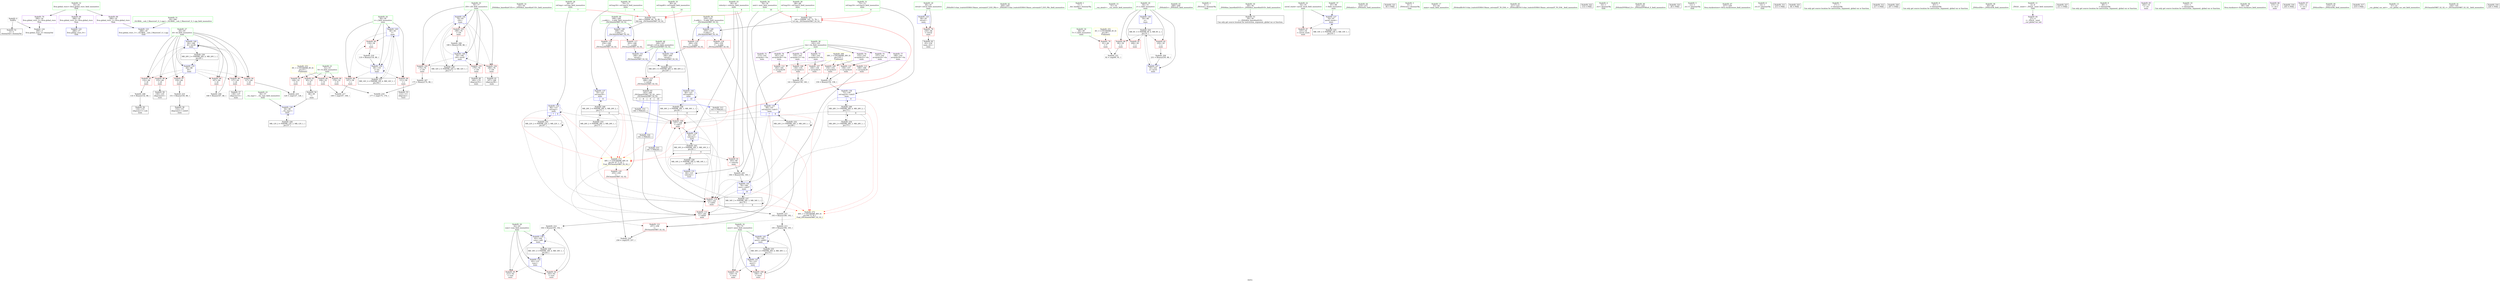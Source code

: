 digraph "SVFG" {
	label="SVFG";

	Node0x5584bb55db50 [shape=record,color=grey,label="{NodeID: 0\nNullPtr}"];
	Node0x5584bb55db50 -> Node0x5584bb57d820[style=solid];
	Node0x5584bb55db50 -> Node0x5584bb582410[style=solid];
	Node0x5584bb57c590 [shape=record,color=red,label="{NodeID: 97\n150\<--64\n\<--i6\nmain\n}"];
	Node0x5584bb57c590 -> Node0x5584bb588150[style=solid];
	Node0x5584bb57a920 [shape=record,color=green,label="{NodeID: 14\n25\<--26\n_ZNSt8ios_base4InitC1Ev\<--_ZNSt8ios_base4InitC1Ev_field_insensitive\n}"];
	Node0x5584bb57d0f0 [shape=record,color=red,label="{NodeID: 111\n162\<--161\n\<--call26\nmain\n}"];
	Node0x5584bb57d0f0 -> Node0x5584bb588750[style=solid];
	Node0x5584bb57b480 [shape=record,color=green,label="{NodeID: 28\n66\<--67\nref.tmp\<--ref.tmp_field_insensitive\nmain\n|{|<s1>7}}"];
	Node0x5584bb57b480 -> Node0x5584bb582c60[style=solid];
	Node0x5584bb57b480:s1 -> Node0x5584bb5ad440[style=solid,color=red];
	Node0x5584bb587e50 [shape=record,color=grey,label="{NodeID: 208\n133 = Binary(132, 88, )\n}"];
	Node0x5584bb587e50 -> Node0x5584bb57dbc0[style=solid];
	Node0x5584bb582510 [shape=record,color=blue,label="{NodeID: 125\n46\<--83\nretval\<--\nmain\n}"];
	Node0x5584bb582510 -> Node0x5584bb57ee30[style=dashed];
	Node0x5584bb57bfe0 [shape=record,color=green,label="{NodeID: 42\n204\<--205\n_ZStlsISt11char_traitsIcEERSt13basic_ostreamIcT_ES5_PKc\<--_ZStlsISt11char_traitsIcEERSt13basic_ostreamIcT_ES5_PKc_field_insensitive\n}"];
	Node0x5584bb5901e0 [shape=record,color=black,label="{NodeID: 222\nMR_40V_3 = PHI(MR_40V_4, MR_40V_2, )\npts\{247 \}\n}"];
	Node0x5584bb5901e0 -> Node0x5584bb57d430[style=dashed];
	Node0x5584bb583070 [shape=record,color=blue,label="{NodeID: 139\n62\<--164\nsum\<--add\nmain\n}"];
	Node0x5584bb583070 -> Node0x5584bb57f990[style=dashed];
	Node0x5584bb583070 -> Node0x5584bb57fa60[style=dashed];
	Node0x5584bb583070 -> Node0x5584bb583070[style=dashed];
	Node0x5584bb583070 -> Node0x5584bb5924e0[style=dashed];
	Node0x5584bb57dbc0 [shape=record,color=black,label="{NodeID: 56\n134\<--133\nidxprom11\<--sub\nmain\n}"];
	Node0x5584bb5ad440 [shape=record,color=black,label="{NodeID: 319\n244 = PHI(66, 60, 70, 80, )\n0th arg _ZSt3maxIxERKT_S2_S2_ }"];
	Node0x5584bb5ad440 -> Node0x5584bb5837c0[style=solid];
	Node0x5584bb5947e0 [shape=record,color=black,label="{NodeID: 236\nMR_32V_2 = PHI(MR_32V_4, MR_32V_1, )\npts\{77 \}\n}"];
	Node0x5584bb5947e0 -> Node0x5584bb5832e0[style=dashed];
	Node0x5584bb57e780 [shape=record,color=purple,label="{NodeID: 70\n290\<--16\nllvm.global_ctors_2\<--llvm.global_ctors\nGlob }"];
	Node0x5584bb57e780 -> Node0x5584bb582410[style=solid];
	Node0x5584bb57f310 [shape=record,color=red,label="{NodeID: 84\n108\<--52\n\<--N\nmain\n}"];
	Node0x5584bb57f310 -> Node0x5584bb588bd0[style=solid];
	Node0x5584bb579b60 [shape=record,color=green,label="{NodeID: 1\n7\<--1\n__dso_handle\<--dummyObj\nGlob }"];
	Node0x5584bb57c660 [shape=record,color=red,label="{NodeID: 98\n155\<--64\n\<--i6\nmain\n}"];
	Node0x5584bb57c660 -> Node0x5584bb57de30[style=solid];
	Node0x5584bb57a9f0 [shape=record,color=green,label="{NodeID: 15\n31\<--32\n__cxa_atexit\<--__cxa_atexit_field_insensitive\n}"];
	Node0x5584bb57d1c0 [shape=record,color=red,label="{NodeID: 112\n182\<--181\n\<--arrayidx36\nmain\n}"];
	Node0x5584bb57d1c0 -> Node0x5584bb5879d0[style=solid];
	Node0x5584bb57b550 [shape=record,color=green,label="{NodeID: 29\n68\<--69\nref.tmp10\<--ref.tmp10_field_insensitive\nmain\n|{|<s1>7}}"];
	Node0x5584bb57b550 -> Node0x5584bb582d30[style=solid];
	Node0x5584bb57b550:s1 -> Node0x5584bb5ad880[style=solid,color=red];
	Node0x5584bb587fd0 [shape=record,color=grey,label="{NodeID: 209\n168 = Binary(167, 88, )\n}"];
	Node0x5584bb587fd0 -> Node0x5584bb583140[style=solid];
	Node0x5584bb5825e0 [shape=record,color=blue,label="{NodeID: 126\n50\<--88\nz\<--\nmain\n}"];
	Node0x5584bb5825e0 -> Node0x5584bb590be0[style=dashed];
	Node0x5584bb57c0b0 [shape=record,color=green,label="{NodeID: 43\n208\<--209\n_ZNSolsEi\<--_ZNSolsEi_field_insensitive\n}"];
	Node0x5584bb583140 [shape=record,color=blue,label="{NodeID: 140\n64\<--168\ni6\<--inc28\nmain\n}"];
	Node0x5584bb583140 -> Node0x5584bb57fb30[style=dashed];
	Node0x5584bb583140 -> Node0x5584bb57fc00[style=dashed];
	Node0x5584bb583140 -> Node0x5584bb57c4c0[style=dashed];
	Node0x5584bb583140 -> Node0x5584bb57c590[style=dashed];
	Node0x5584bb583140 -> Node0x5584bb57c660[style=dashed];
	Node0x5584bb583140 -> Node0x5584bb57c730[style=dashed];
	Node0x5584bb583140 -> Node0x5584bb583140[style=dashed];
	Node0x5584bb583140 -> Node0x5584bb5929e0[style=dashed];
	Node0x5584bb57dc90 [shape=record,color=black,label="{NodeID: 57\n138\<--137\nidxprom13\<--\nmain\n}"];
	Node0x5584bb5ad880 [shape=record,color=black,label="{NodeID: 320\n245 = PHI(68, 143, 72, 78, )\n1st arg _ZSt3maxIxERKT_S2_S2_ }"];
	Node0x5584bb5ad880 -> Node0x5584bb583890[style=solid];
	Node0x5584bb594ce0 [shape=record,color=black,label="{NodeID: 237\nMR_34V_2 = PHI(MR_34V_3, MR_34V_1, )\npts\{79 \}\n|{|<s4>8}}"];
	Node0x5584bb594ce0 -> Node0x5584bb57ce80[style=dashed];
	Node0x5584bb594ce0 -> Node0x5584bb57d0f0[style=dashed];
	Node0x5584bb594ce0 -> Node0x5584bb5833b0[style=dashed];
	Node0x5584bb594ce0 -> Node0x5584bb594ce0[style=dashed];
	Node0x5584bb594ce0:s4 -> Node0x5584bb59afc0[style=dashed,color=red];
	Node0x5584bb57e880 [shape=record,color=purple,label="{NodeID: 71\n113\<--102\narrayidx\<--vla\nmain\n}"];
	Node0x5584bb599d00 [shape=record,color=yellow,style=double,label="{NodeID: 251\n4V_1 = ENCHI(MR_4V_0)\npts\{49 \}\nFun[main]}"];
	Node0x5584bb599d00 -> Node0x5584bb57ef00[style=dashed];
	Node0x5584bb57f3e0 [shape=record,color=red,label="{NodeID: 85\n128\<--52\n\<--N\nmain\n}"];
	Node0x5584bb57f3e0 -> Node0x5584bb588ed0[style=solid];
	Node0x5584bb55f250 [shape=record,color=green,label="{NodeID: 2\n8\<--1\n_ZSt3cin\<--dummyObj\nGlob }"];
	Node0x5584bb57c730 [shape=record,color=red,label="{NodeID: 99\n167\<--64\n\<--i6\nmain\n}"];
	Node0x5584bb57c730 -> Node0x5584bb587fd0[style=solid];
	Node0x5584bb57aac0 [shape=record,color=green,label="{NodeID: 16\n30\<--36\n_ZNSt8ios_base4InitD1Ev\<--_ZNSt8ios_base4InitD1Ev_field_insensitive\n}"];
	Node0x5584bb57aac0 -> Node0x5584bb57d920[style=solid];
	Node0x5584bb57d290 [shape=record,color=red,label="{NodeID: 113\n189\<--188\n\<--arrayidx39\nmain\n}"];
	Node0x5584bb57d290 -> Node0x5584bb5888d0[style=solid];
	Node0x5584bb57b620 [shape=record,color=green,label="{NodeID: 30\n70\<--71\nref.tmp18\<--ref.tmp18_field_insensitive\nmain\n|{|<s1>9}}"];
	Node0x5584bb57b620 -> Node0x5584bb582ed0[style=solid];
	Node0x5584bb57b620:s1 -> Node0x5584bb5ad440[style=solid,color=red];
	Node0x5584bb588150 [shape=record,color=grey,label="{NodeID: 210\n151 = Binary(150, 88, )\n}"];
	Node0x5584bb588150 -> Node0x5584bb57dd60[style=solid];
	Node0x5584bb5826b0 [shape=record,color=blue,label="{NodeID: 127\n54\<--97\nsaved_stack\<--\nmain\n}"];
	Node0x5584bb5826b0 -> Node0x5584bb57f580[style=dashed];
	Node0x5584bb5826b0 -> Node0x5584bb5910e0[style=dashed];
	Node0x5584bb57c180 [shape=record,color=green,label="{NodeID: 44\n214\<--215\n_ZNSolsEx\<--_ZNSolsEx_field_insensitive\n}"];
	Node0x5584bb590be0 [shape=record,color=black,label="{NodeID: 224\nMR_6V_3 = PHI(MR_6V_4, MR_6V_2, )\npts\{51 \}\n}"];
	Node0x5584bb590be0 -> Node0x5584bb57efd0[style=dashed];
	Node0x5584bb590be0 -> Node0x5584bb57f0a0[style=dashed];
	Node0x5584bb590be0 -> Node0x5584bb57f170[style=dashed];
	Node0x5584bb590be0 -> Node0x5584bb5836f0[style=dashed];
	Node0x5584bb583210 [shape=record,color=blue,label="{NodeID: 141\n74\<--123\nans2\<--\nmain\n}"];
	Node0x5584bb583210 -> Node0x5584bb57c800[style=dashed];
	Node0x5584bb583210 -> Node0x5584bb57c8d0[style=dashed];
	Node0x5584bb583210 -> Node0x5584bb583550[style=dashed];
	Node0x5584bb583210 -> Node0x5584bb5942e0[style=dashed];
	Node0x5584bb57dd60 [shape=record,color=black,label="{NodeID: 58\n152\<--151\nidxprom21\<--sub20\nmain\n}"];
	Node0x5584bb5adf70 [shape=record,color=black,label="{NodeID: 321\n84 = PHI()\n}"];
	Node0x5584bb5951e0 [shape=record,color=black,label="{NodeID: 238\nMR_36V_2 = PHI(MR_36V_3, MR_36V_1, )\npts\{81 \}\n|{|<s4>8}}"];
	Node0x5584bb5951e0 -> Node0x5584bb57ce80[style=dashed];
	Node0x5584bb5951e0 -> Node0x5584bb57d0f0[style=dashed];
	Node0x5584bb5951e0 -> Node0x5584bb583480[style=dashed];
	Node0x5584bb5951e0 -> Node0x5584bb5951e0[style=dashed];
	Node0x5584bb5951e0:s4 -> Node0x5584bb59b0a0[style=dashed,color=red];
	Node0x5584bb57e950 [shape=record,color=purple,label="{NodeID: 72\n135\<--102\narrayidx12\<--vla\nmain\n}"];
	Node0x5584bb57e950 -> Node0x5584bb57cce0[style=solid];
	Node0x5584bb57f4b0 [shape=record,color=red,label="{NodeID: 86\n176\<--52\n\<--N\nmain\n}"];
	Node0x5584bb57f4b0 -> Node0x5584bb588d50[style=solid];
	Node0x5584bb55dfa0 [shape=record,color=green,label="{NodeID: 3\n9\<--1\n_ZSt4cout\<--dummyObj\nGlob }"];
	Node0x5584bb57c800 [shape=record,color=red,label="{NodeID: 100\n194\<--74\n\<--ans2\nmain\n}"];
	Node0x5584bb57c800 -> Node0x5584bb5885d0[style=solid];
	Node0x5584bb57ab90 [shape=record,color=green,label="{NodeID: 17\n43\<--44\nmain\<--main_field_insensitive\n}"];
	Node0x5584bb57d360 [shape=record,color=red,label="{NodeID: 114\n192\<--191\n\<--call41\nmain\n}"];
	Node0x5584bb57d360 -> Node0x5584bb5888d0[style=solid];
	Node0x5584bb57b6f0 [shape=record,color=green,label="{NodeID: 31\n72\<--73\nref.tmp19\<--ref.tmp19_field_insensitive\nmain\n|{|<s1>9}}"];
	Node0x5584bb57b6f0 -> Node0x5584bb582fa0[style=solid];
	Node0x5584bb57b6f0:s1 -> Node0x5584bb5ad880[style=solid,color=red];
	Node0x5584bb5882d0 [shape=record,color=grey,label="{NodeID: 211\n159 = Binary(154, 158, )\n}"];
	Node0x5584bb5882d0 -> Node0x5584bb582fa0[style=solid];
	Node0x5584bb582780 [shape=record,color=blue,label="{NodeID: 128\n56\<--96\n__vla_expr\<--\nmain\n}"];
	Node0x5584bb582780 -> Node0x5584bb5915e0[style=dashed];
	Node0x5584bb57c250 [shape=record,color=green,label="{NodeID: 45\n221\<--222\n_ZSt4endlIcSt11char_traitsIcEERSt13basic_ostreamIT_T0_ES6_\<--_ZSt4endlIcSt11char_traitsIcEERSt13basic_ostreamIT_T0_ES6__field_insensitive\n}"];
	Node0x5584bb5910e0 [shape=record,color=black,label="{NodeID: 225\nMR_10V_2 = PHI(MR_10V_3, MR_10V_1, )\npts\{55 \}\n}"];
	Node0x5584bb5910e0 -> Node0x5584bb5826b0[style=dashed];
	Node0x5584bb5832e0 [shape=record,color=blue,label="{NodeID: 142\n76\<--83\ni30\<--\nmain\n}"];
	Node0x5584bb5832e0 -> Node0x5584bb57c9a0[style=dashed];
	Node0x5584bb5832e0 -> Node0x5584bb57ca70[style=dashed];
	Node0x5584bb5832e0 -> Node0x5584bb57cb40[style=dashed];
	Node0x5584bb5832e0 -> Node0x5584bb57cc10[style=dashed];
	Node0x5584bb5832e0 -> Node0x5584bb583620[style=dashed];
	Node0x5584bb5832e0 -> Node0x5584bb5947e0[style=dashed];
	Node0x5584bb57de30 [shape=record,color=black,label="{NodeID: 59\n156\<--155\nidxprom23\<--\nmain\n}"];
	Node0x5584bb5ae070 [shape=record,color=black,label="{NodeID: 322\n114 = PHI()\n}"];
	Node0x5584bb57ea20 [shape=record,color=purple,label="{NodeID: 73\n139\<--102\narrayidx14\<--vla\nmain\n}"];
	Node0x5584bb57ea20 -> Node0x5584bb57cdb0[style=solid];
	Node0x5584bb599ec0 [shape=record,color=yellow,style=double,label="{NodeID: 253\n8V_1 = ENCHI(MR_8V_0)\npts\{53 \}\nFun[main]}"];
	Node0x5584bb599ec0 -> Node0x5584bb57f240[style=dashed];
	Node0x5584bb599ec0 -> Node0x5584bb57f310[style=dashed];
	Node0x5584bb599ec0 -> Node0x5584bb57f3e0[style=dashed];
	Node0x5584bb599ec0 -> Node0x5584bb57f4b0[style=dashed];
	Node0x5584bb57f580 [shape=record,color=red,label="{NodeID: 87\n225\<--54\n\<--saved_stack\nmain\n}"];
	Node0x5584bb55e030 [shape=record,color=green,label="{NodeID: 4\n10\<--1\n.str\<--dummyObj\nGlob }"];
	Node0x5584bb57c8d0 [shape=record,color=red,label="{NodeID: 101\n218\<--74\n\<--ans2\nmain\n}"];
	Node0x5584bb57ac60 [shape=record,color=green,label="{NodeID: 18\n46\<--47\nretval\<--retval_field_insensitive\nmain\n}"];
	Node0x5584bb57ac60 -> Node0x5584bb57ee30[style=solid];
	Node0x5584bb57ac60 -> Node0x5584bb582510[style=solid];
	Node0x5584bb57d430 [shape=record,color=red,label="{NodeID: 115\n266\<--246\n\<--retval\n_ZSt3maxIxERKT_S2_S2_\n}"];
	Node0x5584bb57d430 -> Node0x5584bb57e170[style=solid];
	Node0x5584bb57b7c0 [shape=record,color=green,label="{NodeID: 32\n74\<--75\nans2\<--ans2_field_insensitive\nmain\n}"];
	Node0x5584bb57b7c0 -> Node0x5584bb57c800[style=solid];
	Node0x5584bb57b7c0 -> Node0x5584bb57c8d0[style=solid];
	Node0x5584bb57b7c0 -> Node0x5584bb583210[style=solid];
	Node0x5584bb57b7c0 -> Node0x5584bb583550[style=solid];
	Node0x5584bb588450 [shape=record,color=grey,label="{NodeID: 212\n141 = Binary(136, 140, )\n}"];
	Node0x5584bb588450 -> Node0x5584bb582d30[style=solid];
	Node0x5584bb582850 [shape=record,color=blue,label="{NodeID: 129\n58\<--83\ni\<--\nmain\n}"];
	Node0x5584bb582850 -> Node0x5584bb57f650[style=dashed];
	Node0x5584bb582850 -> Node0x5584bb57f720[style=dashed];
	Node0x5584bb582850 -> Node0x5584bb57f7f0[style=dashed];
	Node0x5584bb582850 -> Node0x5584bb582920[style=dashed];
	Node0x5584bb582850 -> Node0x5584bb591ae0[style=dashed];
	Node0x5584bb57c320 [shape=record,color=green,label="{NodeID: 46\n223\<--224\n_ZNSolsEPFRSoS_E\<--_ZNSolsEPFRSoS_E_field_insensitive\n}"];
	Node0x5584bb5915e0 [shape=record,color=black,label="{NodeID: 226\nMR_12V_2 = PHI(MR_12V_3, MR_12V_1, )\npts\{57 \}\n}"];
	Node0x5584bb5915e0 -> Node0x5584bb582780[style=dashed];
	Node0x5584bb5833b0 [shape=record,color=blue,label="{NodeID: 143\n78\<--184\nnext\<--sub37\nmain\n|{|<s3>10}}"];
	Node0x5584bb5833b0 -> Node0x5584bb57d360[style=dashed];
	Node0x5584bb5833b0 -> Node0x5584bb5833b0[style=dashed];
	Node0x5584bb5833b0 -> Node0x5584bb594ce0[style=dashed];
	Node0x5584bb5833b0:s3 -> Node0x5584bb59afc0[style=dashed,color=red];
	Node0x5584bb57df00 [shape=record,color=black,label="{NodeID: 60\n180\<--179\nidxprom35\<--\nmain\n}"];
	Node0x5584bb5ae170 [shape=record,color=black,label="{NodeID: 323\n28 = PHI()\n}"];
	Node0x5584bb57eaf0 [shape=record,color=purple,label="{NodeID: 74\n153\<--102\narrayidx22\<--vla\nmain\n}"];
	Node0x5584bb57eaf0 -> Node0x5584bb57cf50[style=solid];
	Node0x5584bb57f650 [shape=record,color=red,label="{NodeID: 88\n107\<--58\n\<--i\nmain\n}"];
	Node0x5584bb57f650 -> Node0x5584bb588bd0[style=solid];
	Node0x5584bb57a3d0 [shape=record,color=green,label="{NodeID: 5\n12\<--1\n.str.1\<--dummyObj\nGlob }"];
	Node0x5584bb59ac10 [shape=record,color=yellow,style=double,label="{NodeID: 268\n38V_1 = ENCHI(MR_38V_0)\npts\{103 \}\nFun[main]}"];
	Node0x5584bb59ac10 -> Node0x5584bb57cce0[style=dashed];
	Node0x5584bb59ac10 -> Node0x5584bb57cdb0[style=dashed];
	Node0x5584bb59ac10 -> Node0x5584bb57cf50[style=dashed];
	Node0x5584bb59ac10 -> Node0x5584bb57d020[style=dashed];
	Node0x5584bb59ac10 -> Node0x5584bb57d1c0[style=dashed];
	Node0x5584bb59ac10 -> Node0x5584bb57d290[style=dashed];
	Node0x5584bb57c9a0 [shape=record,color=red,label="{NodeID: 102\n174\<--76\n\<--i30\nmain\n}"];
	Node0x5584bb57c9a0 -> Node0x5584bb587cd0[style=solid];
	Node0x5584bb57ad30 [shape=record,color=green,label="{NodeID: 19\n48\<--49\nT\<--T_field_insensitive\nmain\n}"];
	Node0x5584bb57ad30 -> Node0x5584bb57ef00[style=solid];
	Node0x5584bb581d30 [shape=record,color=red,label="{NodeID: 116\n254\<--248\n\<--__a.addr\n_ZSt3maxIxERKT_S2_S2_\n}"];
	Node0x5584bb581d30 -> Node0x5584bb582070[style=solid];
	Node0x5584bb57b890 [shape=record,color=green,label="{NodeID: 33\n76\<--77\ni30\<--i30_field_insensitive\nmain\n}"];
	Node0x5584bb57b890 -> Node0x5584bb57c9a0[style=solid];
	Node0x5584bb57b890 -> Node0x5584bb57ca70[style=solid];
	Node0x5584bb57b890 -> Node0x5584bb57cb40[style=solid];
	Node0x5584bb57b890 -> Node0x5584bb57cc10[style=solid];
	Node0x5584bb57b890 -> Node0x5584bb5832e0[style=solid];
	Node0x5584bb57b890 -> Node0x5584bb583620[style=solid];
	Node0x5584bb5885d0 [shape=record,color=grey,label="{NodeID: 213\n195 = Binary(194, 193, )\n}"];
	Node0x5584bb5885d0 -> Node0x5584bb583550[style=solid];
	Node0x5584bb582920 [shape=record,color=blue,label="{NodeID: 130\n58\<--119\ni\<--inc\nmain\n}"];
	Node0x5584bb582920 -> Node0x5584bb57f650[style=dashed];
	Node0x5584bb582920 -> Node0x5584bb57f720[style=dashed];
	Node0x5584bb582920 -> Node0x5584bb57f7f0[style=dashed];
	Node0x5584bb582920 -> Node0x5584bb582920[style=dashed];
	Node0x5584bb582920 -> Node0x5584bb591ae0[style=dashed];
	Node0x5584bb57c3f0 [shape=record,color=green,label="{NodeID: 47\n227\<--228\nllvm.stackrestore\<--llvm.stackrestore_field_insensitive\n}"];
	Node0x5584bb591ae0 [shape=record,color=black,label="{NodeID: 227\nMR_14V_2 = PHI(MR_14V_4, MR_14V_1, )\npts\{59 \}\n}"];
	Node0x5584bb591ae0 -> Node0x5584bb582850[style=dashed];
	Node0x5584bb583480 [shape=record,color=blue,label="{NodeID: 144\n80\<--123\nref.tmp40\<--\nmain\n|{|<s3>10}}"];
	Node0x5584bb583480 -> Node0x5584bb57d360[style=dashed];
	Node0x5584bb583480 -> Node0x5584bb583480[style=dashed];
	Node0x5584bb583480 -> Node0x5584bb5951e0[style=dashed];
	Node0x5584bb583480:s3 -> Node0x5584bb59b0a0[style=dashed,color=red];
	Node0x5584bb57dfd0 [shape=record,color=black,label="{NodeID: 61\n187\<--186\nidxprom38\<--\nmain\n}"];
	Node0x5584bb5ae270 [shape=record,color=black,label="{NodeID: 324\n161 = PHI(243, )\n}"];
	Node0x5584bb5ae270 -> Node0x5584bb57d0f0[style=solid];
	Node0x5584bb57ebc0 [shape=record,color=purple,label="{NodeID: 75\n157\<--102\narrayidx24\<--vla\nmain\n}"];
	Node0x5584bb57ebc0 -> Node0x5584bb57d020[style=solid];
	Node0x5584bb57f720 [shape=record,color=red,label="{NodeID: 89\n111\<--58\n\<--i\nmain\n}"];
	Node0x5584bb57f720 -> Node0x5584bb57daf0[style=solid];
	Node0x5584bb57a460 [shape=record,color=green,label="{NodeID: 6\n14\<--1\n.str.2\<--dummyObj\nGlob }"];
	Node0x5584bb57ca70 [shape=record,color=red,label="{NodeID: 103\n179\<--76\n\<--i30\nmain\n}"];
	Node0x5584bb57ca70 -> Node0x5584bb57df00[style=solid];
	Node0x5584bb57ae00 [shape=record,color=green,label="{NodeID: 20\n50\<--51\nz\<--z_field_insensitive\nmain\n}"];
	Node0x5584bb57ae00 -> Node0x5584bb57efd0[style=solid];
	Node0x5584bb57ae00 -> Node0x5584bb57f0a0[style=solid];
	Node0x5584bb57ae00 -> Node0x5584bb57f170[style=solid];
	Node0x5584bb57ae00 -> Node0x5584bb5825e0[style=solid];
	Node0x5584bb57ae00 -> Node0x5584bb5836f0[style=solid];
	Node0x5584bb581e00 [shape=record,color=red,label="{NodeID: 117\n263\<--248\n\<--__a.addr\n_ZSt3maxIxERKT_S2_S2_\n}"];
	Node0x5584bb581e00 -> Node0x5584bb583a30[style=solid];
	Node0x5584bb57b960 [shape=record,color=green,label="{NodeID: 34\n78\<--79\nnext\<--next_field_insensitive\nmain\n|{|<s1>10}}"];
	Node0x5584bb57b960 -> Node0x5584bb5833b0[style=solid];
	Node0x5584bb57b960:s1 -> Node0x5584bb5ad880[style=solid,color=red];
	Node0x5584bb588750 [shape=record,color=grey,label="{NodeID: 214\n164 = Binary(163, 162, )\n}"];
	Node0x5584bb588750 -> Node0x5584bb583070[style=solid];
	Node0x5584bb5829f0 [shape=record,color=blue,label="{NodeID: 131\n60\<--123\nvelocity\<--\nmain\n}"];
	Node0x5584bb5829f0 -> Node0x5584bb5972f0[style=dashed];
	Node0x5584bb57d4e0 [shape=record,color=green,label="{NodeID: 48\n246\<--247\nretval\<--retval_field_insensitive\n_ZSt3maxIxERKT_S2_S2_\n}"];
	Node0x5584bb57d4e0 -> Node0x5584bb57d430[style=solid];
	Node0x5584bb57d4e0 -> Node0x5584bb583960[style=solid];
	Node0x5584bb57d4e0 -> Node0x5584bb583a30[style=solid];
	Node0x5584bb2e4440 [shape=record,color=black,label="{NodeID: 311\n213 = PHI()\n}"];
	Node0x5584bb591fe0 [shape=record,color=black,label="{NodeID: 228\nMR_16V_2 = PHI(MR_16V_4, MR_16V_1, )\npts\{61 \}\n}"];
	Node0x5584bb591fe0 -> Node0x5584bb5829f0[style=dashed];
	Node0x5584bb583550 [shape=record,color=blue,label="{NodeID: 145\n74\<--195\nans2\<--add43\nmain\n}"];
	Node0x5584bb583550 -> Node0x5584bb57c800[style=dashed];
	Node0x5584bb583550 -> Node0x5584bb57c8d0[style=dashed];
	Node0x5584bb583550 -> Node0x5584bb583550[style=dashed];
	Node0x5584bb583550 -> Node0x5584bb5942e0[style=dashed];
	Node0x5584bb57e0a0 [shape=record,color=black,label="{NodeID: 62\n45\<--234\nmain_ret\<--\nmain\n}"];
	Node0x5584bb5ae4a0 [shape=record,color=black,label="{NodeID: 325\n94 = PHI()\n}"];
	Node0x5584bb57ec90 [shape=record,color=purple,label="{NodeID: 76\n181\<--102\narrayidx36\<--vla\nmain\n}"];
	Node0x5584bb57ec90 -> Node0x5584bb57d1c0[style=solid];
	Node0x5584bb57f7f0 [shape=record,color=red,label="{NodeID: 90\n118\<--58\n\<--i\nmain\n}"];
	Node0x5584bb57f7f0 -> Node0x5584bb588a50[style=solid];
	Node0x5584bb57a4f0 [shape=record,color=green,label="{NodeID: 7\n17\<--1\n\<--dummyObj\nCan only get source location for instruction, argument, global var or function.}"];
	Node0x5584bb57cb40 [shape=record,color=red,label="{NodeID: 104\n186\<--76\n\<--i30\nmain\n}"];
	Node0x5584bb57cb40 -> Node0x5584bb57dfd0[style=solid];
	Node0x5584bb57aed0 [shape=record,color=green,label="{NodeID: 21\n52\<--53\nN\<--N_field_insensitive\nmain\n}"];
	Node0x5584bb57aed0 -> Node0x5584bb57f240[style=solid];
	Node0x5584bb57aed0 -> Node0x5584bb57f310[style=solid];
	Node0x5584bb57aed0 -> Node0x5584bb57f3e0[style=solid];
	Node0x5584bb57aed0 -> Node0x5584bb57f4b0[style=solid];
	Node0x5584bb581ed0 [shape=record,color=red,label="{NodeID: 118\n256\<--250\n\<--__b.addr\n_ZSt3maxIxERKT_S2_S2_\n}"];
	Node0x5584bb581ed0 -> Node0x5584bb582140[style=solid];
	Node0x5584bb57ba30 [shape=record,color=green,label="{NodeID: 35\n80\<--81\nref.tmp40\<--ref.tmp40_field_insensitive\nmain\n|{|<s1>10}}"];
	Node0x5584bb57ba30 -> Node0x5584bb583480[style=solid];
	Node0x5584bb57ba30:s1 -> Node0x5584bb5ad440[style=solid,color=red];
	Node0x5584bb5888d0 [shape=record,color=grey,label="{NodeID: 215\n193 = Binary(189, 192, )\n}"];
	Node0x5584bb5888d0 -> Node0x5584bb5885d0[style=solid];
	Node0x5584bb582ac0 [shape=record,color=blue,label="{NodeID: 132\n62\<--123\nsum\<--\nmain\n}"];
	Node0x5584bb582ac0 -> Node0x5584bb57f990[style=dashed];
	Node0x5584bb582ac0 -> Node0x5584bb57fa60[style=dashed];
	Node0x5584bb582ac0 -> Node0x5584bb583070[style=dashed];
	Node0x5584bb582ac0 -> Node0x5584bb5924e0[style=dashed];
	Node0x5584bb57d5b0 [shape=record,color=green,label="{NodeID: 49\n248\<--249\n__a.addr\<--__a.addr_field_insensitive\n_ZSt3maxIxERKT_S2_S2_\n}"];
	Node0x5584bb57d5b0 -> Node0x5584bb581d30[style=solid];
	Node0x5584bb57d5b0 -> Node0x5584bb581e00[style=solid];
	Node0x5584bb57d5b0 -> Node0x5584bb5837c0[style=solid];
	Node0x5584bb5acd00 [shape=record,color=black,label="{NodeID: 312\n217 = PHI()\n}"];
	Node0x5584bb5924e0 [shape=record,color=black,label="{NodeID: 229\nMR_18V_2 = PHI(MR_18V_4, MR_18V_1, )\npts\{63 \}\n}"];
	Node0x5584bb5924e0 -> Node0x5584bb582ac0[style=dashed];
	Node0x5584bb583620 [shape=record,color=blue,label="{NodeID: 146\n76\<--199\ni30\<--inc45\nmain\n}"];
	Node0x5584bb583620 -> Node0x5584bb57c9a0[style=dashed];
	Node0x5584bb583620 -> Node0x5584bb57ca70[style=dashed];
	Node0x5584bb583620 -> Node0x5584bb57cb40[style=dashed];
	Node0x5584bb583620 -> Node0x5584bb57cc10[style=dashed];
	Node0x5584bb583620 -> Node0x5584bb583620[style=dashed];
	Node0x5584bb583620 -> Node0x5584bb5947e0[style=dashed];
	Node0x5584bb57e170 [shape=record,color=black,label="{NodeID: 63\n243\<--266\n_ZSt3maxIxERKT_S2_S2__ret\<--\n_ZSt3maxIxERKT_S2_S2_\n|{<s0>7|<s1>8|<s2>9|<s3>10}}"];
	Node0x5584bb57e170:s0 -> Node0x5584bb5ace00[style=solid,color=blue];
	Node0x5584bb57e170:s1 -> Node0x5584bb5acf90[style=solid,color=blue];
	Node0x5584bb57e170:s2 -> Node0x5584bb5ae270[style=solid,color=blue];
	Node0x5584bb57e170:s3 -> Node0x5584bb5ad090[style=solid,color=blue];
	Node0x5584bb5ae570 [shape=record,color=black,label="{NodeID: 326\n207 = PHI()\n}"];
	Node0x5584bb5972f0 [shape=record,color=black,label="{NodeID: 243\nMR_16V_4 = PHI(MR_16V_5, MR_16V_3, )\npts\{61 \}\n|{|<s5>8}}"];
	Node0x5584bb5972f0 -> Node0x5584bb57f8c0[style=dashed];
	Node0x5584bb5972f0 -> Node0x5584bb57ce80[style=dashed];
	Node0x5584bb5972f0 -> Node0x5584bb57d360[style=dashed];
	Node0x5584bb5972f0 -> Node0x5584bb582e00[style=dashed];
	Node0x5584bb5972f0 -> Node0x5584bb591fe0[style=dashed];
	Node0x5584bb5972f0:s5 -> Node0x5584bb59b0a0[style=dashed,color=red];
	Node0x5584bb57ed60 [shape=record,color=purple,label="{NodeID: 77\n188\<--102\narrayidx39\<--vla\nmain\n}"];
	Node0x5584bb57ed60 -> Node0x5584bb57d290[style=solid];
	Node0x5584bb57f8c0 [shape=record,color=red,label="{NodeID: 91\n183\<--60\n\<--velocity\nmain\n}"];
	Node0x5584bb57f8c0 -> Node0x5584bb5879d0[style=solid];
	Node0x5584bb57a580 [shape=record,color=green,label="{NodeID: 8\n83\<--1\n\<--dummyObj\nCan only get source location for instruction, argument, global var or function.}"];
	Node0x5584bb57cc10 [shape=record,color=red,label="{NodeID: 105\n198\<--76\n\<--i30\nmain\n}"];
	Node0x5584bb57cc10 -> Node0x5584bb587b50[style=solid];
	Node0x5584bb57afa0 [shape=record,color=green,label="{NodeID: 22\n54\<--55\nsaved_stack\<--saved_stack_field_insensitive\nmain\n}"];
	Node0x5584bb57afa0 -> Node0x5584bb57f580[style=solid];
	Node0x5584bb57afa0 -> Node0x5584bb5826b0[style=solid];
	Node0x5584bb581fa0 [shape=record,color=red,label="{NodeID: 119\n260\<--250\n\<--__b.addr\n_ZSt3maxIxERKT_S2_S2_\n}"];
	Node0x5584bb581fa0 -> Node0x5584bb583960[style=solid];
	Node0x5584bb57bb00 [shape=record,color=green,label="{NodeID: 36\n85\<--86\n_ZNSirsERi\<--_ZNSirsERi_field_insensitive\n}"];
	Node0x5584bb588a50 [shape=record,color=grey,label="{NodeID: 216\n119 = Binary(118, 88, )\n}"];
	Node0x5584bb588a50 -> Node0x5584bb582920[style=solid];
	Node0x5584bb582b90 [shape=record,color=blue,label="{NodeID: 133\n64\<--88\ni6\<--\nmain\n}"];
	Node0x5584bb582b90 -> Node0x5584bb57fb30[style=dashed];
	Node0x5584bb582b90 -> Node0x5584bb57fc00[style=dashed];
	Node0x5584bb582b90 -> Node0x5584bb57c4c0[style=dashed];
	Node0x5584bb582b90 -> Node0x5584bb57c590[style=dashed];
	Node0x5584bb582b90 -> Node0x5584bb57c660[style=dashed];
	Node0x5584bb582b90 -> Node0x5584bb57c730[style=dashed];
	Node0x5584bb582b90 -> Node0x5584bb583140[style=dashed];
	Node0x5584bb582b90 -> Node0x5584bb5929e0[style=dashed];
	Node0x5584bb57d680 [shape=record,color=green,label="{NodeID: 50\n250\<--251\n__b.addr\<--__b.addr_field_insensitive\n_ZSt3maxIxERKT_S2_S2_\n}"];
	Node0x5584bb57d680 -> Node0x5584bb581ed0[style=solid];
	Node0x5584bb57d680 -> Node0x5584bb581fa0[style=solid];
	Node0x5584bb57d680 -> Node0x5584bb583890[style=solid];
	Node0x5584bb5ace00 [shape=record,color=black,label="{NodeID: 313\n143 = PHI(243, )\n|{<s0>8}}"];
	Node0x5584bb5ace00:s0 -> Node0x5584bb5ad880[style=solid,color=red];
	Node0x5584bb5929e0 [shape=record,color=black,label="{NodeID: 230\nMR_20V_2 = PHI(MR_20V_4, MR_20V_1, )\npts\{65 \}\n}"];
	Node0x5584bb5929e0 -> Node0x5584bb582b90[style=dashed];
	Node0x5584bb5836f0 [shape=record,color=blue,label="{NodeID: 147\n50\<--231\nz\<--inc55\nmain\n}"];
	Node0x5584bb5836f0 -> Node0x5584bb590be0[style=dashed];
	Node0x5584bb57e240 [shape=record,color=purple,label="{NodeID: 64\n27\<--4\n\<--_ZStL8__ioinit\n__cxx_global_var_init\n}"];
	Node0x5584bb5ae640 [shape=record,color=black,label="{NodeID: 327\n211 = PHI()\n}"];
	Node0x5584bb57ee30 [shape=record,color=red,label="{NodeID: 78\n234\<--46\n\<--retval\nmain\n}"];
	Node0x5584bb57ee30 -> Node0x5584bb57e0a0[style=solid];
	Node0x5584bb57f990 [shape=record,color=red,label="{NodeID: 92\n163\<--62\n\<--sum\nmain\n}"];
	Node0x5584bb57f990 -> Node0x5584bb588750[style=solid];
	Node0x5584bb57a610 [shape=record,color=green,label="{NodeID: 9\n88\<--1\n\<--dummyObj\nCan only get source location for instruction, argument, global var or function.}"];
	Node0x5584bb59afc0 [shape=record,color=yellow,style=double,label="{NodeID: 272\n46V_1 = ENCHI(MR_46V_0)\npts\{69 73 79 \}\nFun[_ZSt3maxIxERKT_S2_S2_]}"];
	Node0x5584bb59afc0 -> Node0x5584bb582140[style=dashed];
	Node0x5584bb57cce0 [shape=record,color=red,label="{NodeID: 106\n136\<--135\n\<--arrayidx12\nmain\n}"];
	Node0x5584bb57cce0 -> Node0x5584bb588450[style=solid];
	Node0x5584bb57b070 [shape=record,color=green,label="{NodeID: 23\n56\<--57\n__vla_expr\<--__vla_expr_field_insensitive\nmain\n}"];
	Node0x5584bb57b070 -> Node0x5584bb582780[style=solid];
	Node0x5584bb582070 [shape=record,color=red,label="{NodeID: 120\n255\<--254\n\<--\n_ZSt3maxIxERKT_S2_S2_\n}"];
	Node0x5584bb582070 -> Node0x5584bb589050[style=solid];
	Node0x5584bb57bbd0 [shape=record,color=green,label="{NodeID: 37\n97\<--98\n\<--field_insensitive\nmain\n}"];
	Node0x5584bb57bbd0 -> Node0x5584bb5826b0[style=solid];
	Node0x5584bb588bd0 [shape=record,color=grey,label="{NodeID: 217\n109 = cmp(107, 108, )\n}"];
	Node0x5584bb582c60 [shape=record,color=blue,label="{NodeID: 134\n66\<--123\nref.tmp\<--\nmain\n|{|<s5>7|<s6>8}}"];
	Node0x5584bb582c60 -> Node0x5584bb57ce80[style=dashed];
	Node0x5584bb582c60 -> Node0x5584bb57d0f0[style=dashed];
	Node0x5584bb582c60 -> Node0x5584bb57d360[style=dashed];
	Node0x5584bb582c60 -> Node0x5584bb582c60[style=dashed];
	Node0x5584bb582c60 -> Node0x5584bb592ee0[style=dashed];
	Node0x5584bb582c60:s5 -> Node0x5584bb59b0a0[style=dashed,color=red];
	Node0x5584bb582c60:s6 -> Node0x5584bb59b0a0[style=dashed,color=red];
	Node0x5584bb57d750 [shape=record,color=green,label="{NodeID: 51\n18\<--284\n_GLOBAL__sub_I_MauricioC_0_1.cpp\<--_GLOBAL__sub_I_MauricioC_0_1.cpp_field_insensitive\n}"];
	Node0x5584bb57d750 -> Node0x5584bb582310[style=solid];
	Node0x5584bb5acf90 [shape=record,color=black,label="{NodeID: 314\n146 = PHI(243, )\n}"];
	Node0x5584bb5acf90 -> Node0x5584bb57ce80[style=solid];
	Node0x5584bb592ee0 [shape=record,color=black,label="{NodeID: 231\nMR_22V_2 = PHI(MR_22V_3, MR_22V_1, )\npts\{67 \}\n}"];
	Node0x5584bb592ee0 -> Node0x5584bb57d360[style=dashed];
	Node0x5584bb592ee0 -> Node0x5584bb582c60[style=dashed];
	Node0x5584bb592ee0 -> Node0x5584bb592ee0[style=dashed];
	Node0x5584bb5837c0 [shape=record,color=blue,label="{NodeID: 148\n248\<--244\n__a.addr\<--__a\n_ZSt3maxIxERKT_S2_S2_\n}"];
	Node0x5584bb5837c0 -> Node0x5584bb581d30[style=dashed];
	Node0x5584bb5837c0 -> Node0x5584bb581e00[style=dashed];
	Node0x5584bb57e310 [shape=record,color=purple,label="{NodeID: 65\n202\<--10\n\<--.str\nmain\n}"];
	Node0x5584bb57ef00 [shape=record,color=red,label="{NodeID: 79\n91\<--48\n\<--T\nmain\n}"];
	Node0x5584bb57ef00 -> Node0x5584bb5891d0[style=solid];
	Node0x5584bb57fa60 [shape=record,color=red,label="{NodeID: 93\n212\<--62\n\<--sum\nmain\n}"];
	Node0x5584bb57a6a0 [shape=record,color=green,label="{NodeID: 10\n123\<--1\n\<--dummyObj\nCan only get source location for instruction, argument, global var or function.}"];
	Node0x5584bb59b0a0 [shape=record,color=yellow,style=double,label="{NodeID: 273\n48V_1 = ENCHI(MR_48V_0)\npts\{61 67 71 81 \}\nFun[_ZSt3maxIxERKT_S2_S2_]}"];
	Node0x5584bb59b0a0 -> Node0x5584bb582070[style=dashed];
	Node0x5584bb59b0a0 -> Node0x5584bb582140[style=dashed];
	Node0x5584bb57cdb0 [shape=record,color=red,label="{NodeID: 107\n140\<--139\n\<--arrayidx14\nmain\n}"];
	Node0x5584bb57cdb0 -> Node0x5584bb588450[style=solid];
	Node0x5584bb57b140 [shape=record,color=green,label="{NodeID: 24\n58\<--59\ni\<--i_field_insensitive\nmain\n}"];
	Node0x5584bb57b140 -> Node0x5584bb57f650[style=solid];
	Node0x5584bb57b140 -> Node0x5584bb57f720[style=solid];
	Node0x5584bb57b140 -> Node0x5584bb57f7f0[style=solid];
	Node0x5584bb57b140 -> Node0x5584bb582850[style=solid];
	Node0x5584bb57b140 -> Node0x5584bb582920[style=solid];
	Node0x5584bb580b60 [shape=record,color=grey,label="{NodeID: 204\n231 = Binary(230, 88, )\n}"];
	Node0x5584bb580b60 -> Node0x5584bb5836f0[style=solid];
	Node0x5584bb582140 [shape=record,color=red,label="{NodeID: 121\n257\<--256\n\<--\n_ZSt3maxIxERKT_S2_S2_\n}"];
	Node0x5584bb582140 -> Node0x5584bb589050[style=solid];
	Node0x5584bb57bca0 [shape=record,color=green,label="{NodeID: 38\n99\<--100\nllvm.stacksave\<--llvm.stacksave_field_insensitive\n}"];
	Node0x5584bb588d50 [shape=record,color=grey,label="{NodeID: 218\n177 = cmp(175, 176, )\n}"];
	Node0x5584bb582d30 [shape=record,color=blue,label="{NodeID: 135\n68\<--141\nref.tmp10\<--sub15\nmain\n|{|<s5>7|<s6>8}}"];
	Node0x5584bb582d30 -> Node0x5584bb57ce80[style=dashed];
	Node0x5584bb582d30 -> Node0x5584bb57d0f0[style=dashed];
	Node0x5584bb582d30 -> Node0x5584bb57d360[style=dashed];
	Node0x5584bb582d30 -> Node0x5584bb582d30[style=dashed];
	Node0x5584bb582d30 -> Node0x5584bb5933e0[style=dashed];
	Node0x5584bb582d30:s5 -> Node0x5584bb59afc0[style=dashed,color=red];
	Node0x5584bb582d30:s6 -> Node0x5584bb59afc0[style=dashed,color=red];
	Node0x5584bb57d820 [shape=record,color=black,label="{NodeID: 52\n2\<--3\ndummyVal\<--dummyVal\n}"];
	Node0x5584bb5ad090 [shape=record,color=black,label="{NodeID: 315\n191 = PHI(243, )\n}"];
	Node0x5584bb5ad090 -> Node0x5584bb57d360[style=solid];
	Node0x5584bb5933e0 [shape=record,color=black,label="{NodeID: 232\nMR_24V_2 = PHI(MR_24V_3, MR_24V_1, )\npts\{69 \}\n}"];
	Node0x5584bb5933e0 -> Node0x5584bb57d360[style=dashed];
	Node0x5584bb5933e0 -> Node0x5584bb582d30[style=dashed];
	Node0x5584bb5933e0 -> Node0x5584bb5933e0[style=dashed];
	Node0x5584bb583890 [shape=record,color=blue,label="{NodeID: 149\n250\<--245\n__b.addr\<--__b\n_ZSt3maxIxERKT_S2_S2_\n}"];
	Node0x5584bb583890 -> Node0x5584bb581ed0[style=dashed];
	Node0x5584bb583890 -> Node0x5584bb581fa0[style=dashed];
	Node0x5584bb57e3e0 [shape=record,color=purple,label="{NodeID: 66\n210\<--12\n\<--.str.1\nmain\n}"];
	Node0x5584bb57efd0 [shape=record,color=red,label="{NodeID: 80\n90\<--50\n\<--z\nmain\n}"];
	Node0x5584bb57efd0 -> Node0x5584bb5891d0[style=solid];
	Node0x5584bb57fb30 [shape=record,color=red,label="{NodeID: 94\n127\<--64\n\<--i6\nmain\n}"];
	Node0x5584bb57fb30 -> Node0x5584bb588ed0[style=solid];
	Node0x5584bb57a730 [shape=record,color=green,label="{NodeID: 11\n4\<--6\n_ZStL8__ioinit\<--_ZStL8__ioinit_field_insensitive\nGlob }"];
	Node0x5584bb57a730 -> Node0x5584bb57e240[style=solid];
	Node0x5584bb57ce80 [shape=record,color=red,label="{NodeID: 108\n147\<--146\n\<--call17\nmain\n}"];
	Node0x5584bb57ce80 -> Node0x5584bb582e00[style=solid];
	Node0x5584bb57b210 [shape=record,color=green,label="{NodeID: 25\n60\<--61\nvelocity\<--velocity_field_insensitive\nmain\n|{|<s3>8}}"];
	Node0x5584bb57b210 -> Node0x5584bb57f8c0[style=solid];
	Node0x5584bb57b210 -> Node0x5584bb5829f0[style=solid];
	Node0x5584bb57b210 -> Node0x5584bb582e00[style=solid];
	Node0x5584bb57b210:s3 -> Node0x5584bb5ad440[style=solid,color=red];
	Node0x5584bb5879d0 [shape=record,color=grey,label="{NodeID: 205\n184 = Binary(182, 183, )\n}"];
	Node0x5584bb5879d0 -> Node0x5584bb5833b0[style=solid];
	Node0x5584bb582210 [shape=record,color=blue,label="{NodeID: 122\n288\<--17\nllvm.global_ctors_0\<--\nGlob }"];
	Node0x5584bb57bd70 [shape=record,color=green,label="{NodeID: 39\n102\<--103\nvla\<--vla_field_insensitive\nmain\n}"];
	Node0x5584bb57bd70 -> Node0x5584bb57e880[style=solid];
	Node0x5584bb57bd70 -> Node0x5584bb57e950[style=solid];
	Node0x5584bb57bd70 -> Node0x5584bb57ea20[style=solid];
	Node0x5584bb57bd70 -> Node0x5584bb57eaf0[style=solid];
	Node0x5584bb57bd70 -> Node0x5584bb57ebc0[style=solid];
	Node0x5584bb57bd70 -> Node0x5584bb57ec90[style=solid];
	Node0x5584bb57bd70 -> Node0x5584bb57ed60[style=solid];
	Node0x5584bb588ed0 [shape=record,color=grey,label="{NodeID: 219\n129 = cmp(127, 128, )\n}"];
	Node0x5584bb582e00 [shape=record,color=blue,label="{NodeID: 136\n60\<--147\nvelocity\<--\nmain\n}"];
	Node0x5584bb582e00 -> Node0x5584bb57d0f0[style=dashed];
	Node0x5584bb582e00 -> Node0x5584bb5972f0[style=dashed];
	Node0x5584bb57d920 [shape=record,color=black,label="{NodeID: 53\n29\<--30\n\<--_ZNSt8ios_base4InitD1Ev\nCan only get source location for instruction, argument, global var or function.}"];
	Node0x5584bb5ad1d0 [shape=record,color=black,label="{NodeID: 316\n203 = PHI()\n}"];
	Node0x5584bb5938e0 [shape=record,color=black,label="{NodeID: 233\nMR_26V_2 = PHI(MR_26V_3, MR_26V_1, )\npts\{71 \}\n}"];
	Node0x5584bb5938e0 -> Node0x5584bb5987e0[style=dashed];
	Node0x5584bb583960 [shape=record,color=blue,label="{NodeID: 150\n246\<--260\nretval\<--\n_ZSt3maxIxERKT_S2_S2_\n}"];
	Node0x5584bb583960 -> Node0x5584bb5901e0[style=dashed];
	Node0x5584bb57e4b0 [shape=record,color=purple,label="{NodeID: 67\n216\<--14\n\<--.str.2\nmain\n}"];
	Node0x5584bb57f0a0 [shape=record,color=red,label="{NodeID: 81\n206\<--50\n\<--z\nmain\n}"];
	Node0x5584bb57fc00 [shape=record,color=red,label="{NodeID: 95\n132\<--64\n\<--i6\nmain\n}"];
	Node0x5584bb57fc00 -> Node0x5584bb587e50[style=solid];
	Node0x5584bb57a7c0 [shape=record,color=green,label="{NodeID: 12\n16\<--20\nllvm.global_ctors\<--llvm.global_ctors_field_insensitive\nGlob }"];
	Node0x5584bb57a7c0 -> Node0x5584bb57e580[style=solid];
	Node0x5584bb57a7c0 -> Node0x5584bb57e680[style=solid];
	Node0x5584bb57a7c0 -> Node0x5584bb57e780[style=solid];
	Node0x5584bb57cf50 [shape=record,color=red,label="{NodeID: 109\n154\<--153\n\<--arrayidx22\nmain\n}"];
	Node0x5584bb57cf50 -> Node0x5584bb5882d0[style=solid];
	Node0x5584bb57b2e0 [shape=record,color=green,label="{NodeID: 26\n62\<--63\nsum\<--sum_field_insensitive\nmain\n}"];
	Node0x5584bb57b2e0 -> Node0x5584bb57f990[style=solid];
	Node0x5584bb57b2e0 -> Node0x5584bb57fa60[style=solid];
	Node0x5584bb57b2e0 -> Node0x5584bb582ac0[style=solid];
	Node0x5584bb57b2e0 -> Node0x5584bb583070[style=solid];
	Node0x5584bb587b50 [shape=record,color=grey,label="{NodeID: 206\n199 = Binary(198, 88, )\n}"];
	Node0x5584bb587b50 -> Node0x5584bb583620[style=solid];
	Node0x5584bb582310 [shape=record,color=blue,label="{NodeID: 123\n289\<--18\nllvm.global_ctors_1\<--_GLOBAL__sub_I_MauricioC_0_1.cpp\nGlob }"];
	Node0x5584bb57be40 [shape=record,color=green,label="{NodeID: 40\n115\<--116\n_ZNSirsERx\<--_ZNSirsERx_field_insensitive\n}"];
	Node0x5584bb589050 [shape=record,color=grey,label="{NodeID: 220\n258 = cmp(255, 257, )\n}"];
	Node0x5584bb582ed0 [shape=record,color=blue,label="{NodeID: 137\n70\<--123\nref.tmp18\<--\nmain\n|{|<s2>9}}"];
	Node0x5584bb582ed0 -> Node0x5584bb57d0f0[style=dashed];
	Node0x5584bb582ed0 -> Node0x5584bb5987e0[style=dashed];
	Node0x5584bb582ed0:s2 -> Node0x5584bb59b0a0[style=dashed,color=red];
	Node0x5584bb57da20 [shape=record,color=black,label="{NodeID: 54\n96\<--95\n\<--\nmain\n}"];
	Node0x5584bb57da20 -> Node0x5584bb582780[style=solid];
	Node0x5584bb5ad2a0 [shape=record,color=black,label="{NodeID: 317\n219 = PHI()\n}"];
	Node0x5584bb593de0 [shape=record,color=black,label="{NodeID: 234\nMR_28V_2 = PHI(MR_28V_3, MR_28V_1, )\npts\{73 \}\n}"];
	Node0x5584bb593de0 -> Node0x5584bb598ce0[style=dashed];
	Node0x5584bb583a30 [shape=record,color=blue,label="{NodeID: 151\n246\<--263\nretval\<--\n_ZSt3maxIxERKT_S2_S2_\n}"];
	Node0x5584bb583a30 -> Node0x5584bb5901e0[style=dashed];
	Node0x5584bb57e580 [shape=record,color=purple,label="{NodeID: 68\n288\<--16\nllvm.global_ctors_0\<--llvm.global_ctors\nGlob }"];
	Node0x5584bb57e580 -> Node0x5584bb582210[style=solid];
	Node0x5584bb5987e0 [shape=record,color=black,label="{NodeID: 248\nMR_26V_3 = PHI(MR_26V_4, MR_26V_2, )\npts\{71 \}\n|{|<s4>8}}"];
	Node0x5584bb5987e0 -> Node0x5584bb57ce80[style=dashed];
	Node0x5584bb5987e0 -> Node0x5584bb57d360[style=dashed];
	Node0x5584bb5987e0 -> Node0x5584bb582ed0[style=dashed];
	Node0x5584bb5987e0 -> Node0x5584bb5938e0[style=dashed];
	Node0x5584bb5987e0:s4 -> Node0x5584bb59b0a0[style=dashed,color=red];
	Node0x5584bb57f170 [shape=record,color=red,label="{NodeID: 82\n230\<--50\n\<--z\nmain\n}"];
	Node0x5584bb57f170 -> Node0x5584bb580b60[style=solid];
	Node0x5584bb57c4c0 [shape=record,color=red,label="{NodeID: 96\n137\<--64\n\<--i6\nmain\n}"];
	Node0x5584bb57c4c0 -> Node0x5584bb57dc90[style=solid];
	Node0x5584bb57a850 [shape=record,color=green,label="{NodeID: 13\n21\<--22\n__cxx_global_var_init\<--__cxx_global_var_init_field_insensitive\n}"];
	Node0x5584bb57d020 [shape=record,color=red,label="{NodeID: 110\n158\<--157\n\<--arrayidx24\nmain\n}"];
	Node0x5584bb57d020 -> Node0x5584bb5882d0[style=solid];
	Node0x5584bb57b3b0 [shape=record,color=green,label="{NodeID: 27\n64\<--65\ni6\<--i6_field_insensitive\nmain\n}"];
	Node0x5584bb57b3b0 -> Node0x5584bb57fb30[style=solid];
	Node0x5584bb57b3b0 -> Node0x5584bb57fc00[style=solid];
	Node0x5584bb57b3b0 -> Node0x5584bb57c4c0[style=solid];
	Node0x5584bb57b3b0 -> Node0x5584bb57c590[style=solid];
	Node0x5584bb57b3b0 -> Node0x5584bb57c660[style=solid];
	Node0x5584bb57b3b0 -> Node0x5584bb57c730[style=solid];
	Node0x5584bb57b3b0 -> Node0x5584bb582b90[style=solid];
	Node0x5584bb57b3b0 -> Node0x5584bb583140[style=solid];
	Node0x5584bb587cd0 [shape=record,color=grey,label="{NodeID: 207\n175 = Binary(174, 88, )\n}"];
	Node0x5584bb587cd0 -> Node0x5584bb588d50[style=solid];
	Node0x5584bb582410 [shape=record,color=blue, style = dotted,label="{NodeID: 124\n290\<--3\nllvm.global_ctors_2\<--dummyVal\nGlob }"];
	Node0x5584bb57bf10 [shape=record,color=green,label="{NodeID: 41\n144\<--145\n_ZSt3maxIxERKT_S2_S2_\<--_ZSt3maxIxERKT_S2_S2__field_insensitive\n}"];
	Node0x5584bb5891d0 [shape=record,color=grey,label="{NodeID: 221\n92 = cmp(90, 91, )\n}"];
	Node0x5584bb582fa0 [shape=record,color=blue,label="{NodeID: 138\n72\<--159\nref.tmp19\<--sub25\nmain\n|{|<s2>9}}"];
	Node0x5584bb582fa0 -> Node0x5584bb57d0f0[style=dashed];
	Node0x5584bb582fa0 -> Node0x5584bb598ce0[style=dashed];
	Node0x5584bb582fa0:s2 -> Node0x5584bb59afc0[style=dashed,color=red];
	Node0x5584bb57daf0 [shape=record,color=black,label="{NodeID: 55\n112\<--111\nidxprom\<--\nmain\n}"];
	Node0x5584bb5ad370 [shape=record,color=black,label="{NodeID: 318\n220 = PHI()\n}"];
	Node0x5584bb5942e0 [shape=record,color=black,label="{NodeID: 235\nMR_30V_2 = PHI(MR_30V_4, MR_30V_1, )\npts\{75 \}\n}"];
	Node0x5584bb5942e0 -> Node0x5584bb583210[style=dashed];
	Node0x5584bb57e680 [shape=record,color=purple,label="{NodeID: 69\n289\<--16\nllvm.global_ctors_1\<--llvm.global_ctors\nGlob }"];
	Node0x5584bb57e680 -> Node0x5584bb582310[style=solid];
	Node0x5584bb598ce0 [shape=record,color=black,label="{NodeID: 249\nMR_28V_3 = PHI(MR_28V_4, MR_28V_2, )\npts\{73 \}\n|{|<s4>8}}"];
	Node0x5584bb598ce0 -> Node0x5584bb57ce80[style=dashed];
	Node0x5584bb598ce0 -> Node0x5584bb57d360[style=dashed];
	Node0x5584bb598ce0 -> Node0x5584bb582fa0[style=dashed];
	Node0x5584bb598ce0 -> Node0x5584bb593de0[style=dashed];
	Node0x5584bb598ce0:s4 -> Node0x5584bb59afc0[style=dashed,color=red];
	Node0x5584bb57f240 [shape=record,color=red,label="{NodeID: 83\n95\<--52\n\<--N\nmain\n}"];
	Node0x5584bb57f240 -> Node0x5584bb57da20[style=solid];
}

